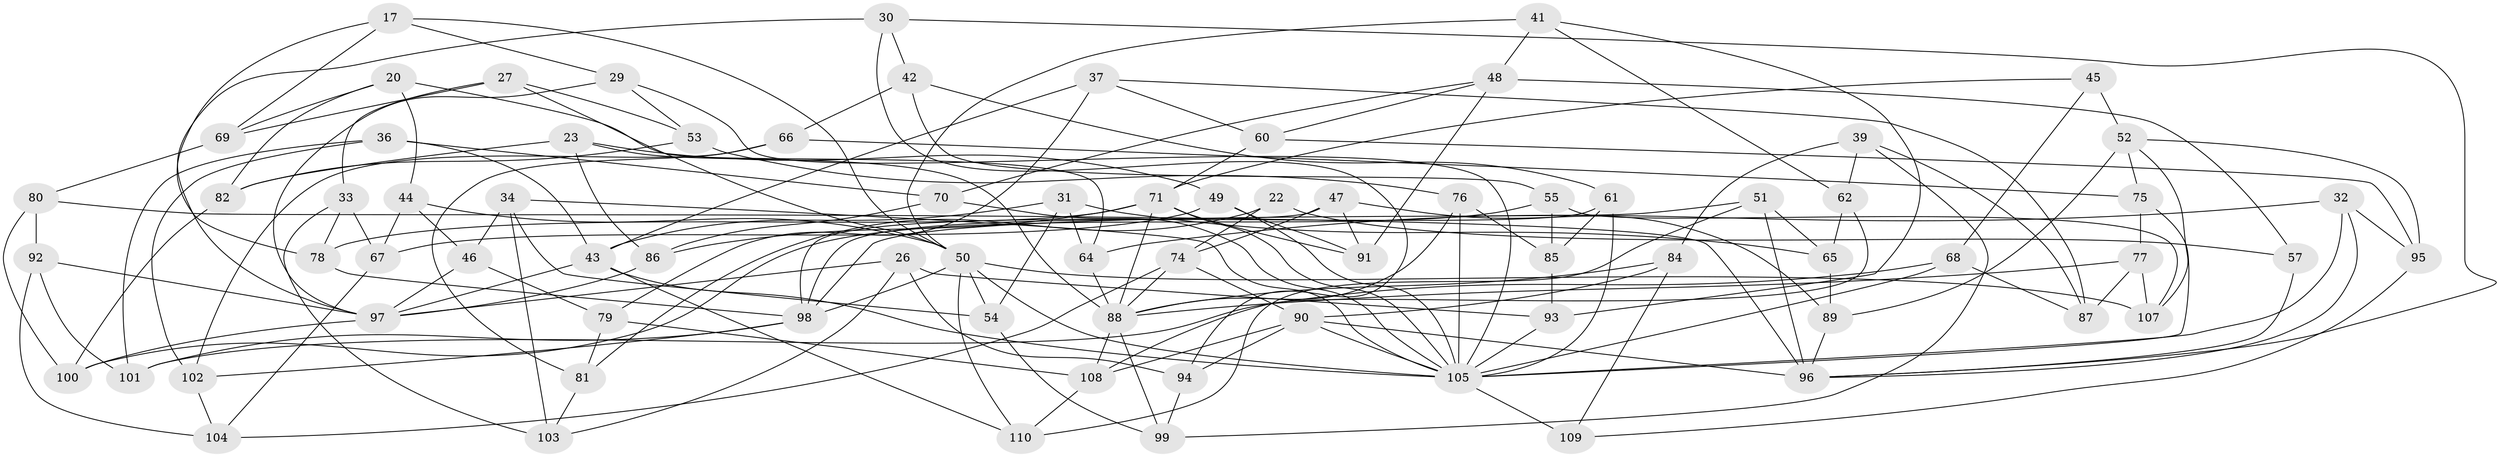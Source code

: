 // original degree distribution, {4: 1.0}
// Generated by graph-tools (version 1.1) at 2025/03/03/04/25 22:03:56]
// undirected, 77 vertices, 173 edges
graph export_dot {
graph [start="1"]
  node [color=gray90,style=filled];
  17;
  20;
  22;
  23;
  26;
  27;
  29;
  30;
  31;
  32;
  33;
  34;
  36;
  37;
  39;
  41;
  42;
  43 [super="+28+21"];
  44;
  45;
  46;
  47;
  48 [super="+16"];
  49;
  50 [super="+24+35"];
  51;
  52 [super="+38"];
  53;
  54;
  55;
  57;
  60;
  61 [super="+56"];
  62;
  64;
  65;
  66;
  67;
  68;
  69;
  70;
  71 [super="+25"];
  74 [super="+4"];
  75;
  76;
  77;
  78;
  79;
  80;
  81;
  82;
  84;
  85;
  86 [super="+58"];
  87;
  88 [super="+1+63+9"];
  89;
  90 [super="+14+83"];
  91;
  92;
  93;
  94;
  95;
  96 [super="+7+13"];
  97 [super="+72+73"];
  98 [super="+19"];
  99;
  100;
  101;
  102;
  103;
  104;
  105 [super="+6+18+40+59"];
  107;
  108 [super="+106"];
  109;
  110;
  17 -- 29;
  17 -- 78;
  17 -- 69;
  17 -- 50;
  20 -- 82;
  20 -- 69;
  20 -- 64;
  20 -- 44;
  22 -- 81;
  22 -- 57;
  22 -- 74 [weight=2];
  23 -- 86;
  23 -- 82;
  23 -- 49;
  23 -- 88;
  26 -- 97;
  26 -- 94;
  26 -- 93;
  26 -- 103;
  27 -- 53;
  27 -- 69;
  27 -- 33;
  27 -- 50;
  29 -- 53;
  29 -- 105;
  29 -- 97;
  30 -- 42;
  30 -- 94;
  30 -- 97;
  30 -- 96;
  31 -- 54;
  31 -- 43;
  31 -- 64;
  31 -- 65;
  32 -- 95;
  32 -- 105;
  32 -- 64;
  32 -- 96;
  33 -- 78;
  33 -- 103;
  33 -- 67;
  34 -- 46;
  34 -- 54;
  34 -- 103;
  34 -- 105;
  36 -- 70;
  36 -- 101;
  36 -- 102;
  36 -- 43;
  37 -- 60;
  37 -- 79;
  37 -- 87;
  37 -- 43;
  39 -- 84;
  39 -- 99;
  39 -- 62;
  39 -- 87;
  41 -- 62;
  41 -- 93;
  41 -- 48;
  41 -- 50;
  42 -- 66;
  42 -- 55;
  42 -- 61;
  43 -- 105 [weight=2];
  43 -- 97 [weight=2];
  43 -- 110;
  44 -- 67;
  44 -- 46;
  44 -- 50;
  45 -- 68;
  45 -- 52 [weight=2];
  45 -- 71;
  46 -- 79;
  46 -- 97;
  47 -- 89;
  47 -- 74;
  47 -- 91;
  47 -- 98;
  48 -- 60;
  48 -- 57 [weight=2];
  48 -- 91;
  48 -- 70;
  49 -- 91;
  49 -- 67;
  49 -- 105;
  50 -- 110;
  50 -- 98;
  50 -- 105 [weight=2];
  50 -- 54;
  50 -- 107;
  51 -- 98;
  51 -- 65;
  51 -- 110;
  51 -- 96;
  52 -- 107;
  52 -- 75;
  52 -- 89;
  52 -- 95;
  53 -- 82;
  53 -- 76;
  54 -- 99;
  55 -- 107;
  55 -- 85;
  55 -- 100;
  57 -- 96;
  60 -- 95;
  60 -- 71;
  61 -- 98 [weight=2];
  61 -- 85;
  61 -- 105 [weight=2];
  62 -- 65;
  62 -- 108;
  64 -- 88;
  65 -- 89;
  66 -- 75;
  66 -- 81;
  66 -- 102;
  67 -- 104;
  68 -- 101;
  68 -- 87;
  68 -- 105;
  69 -- 80;
  70 -- 86;
  70 -- 105;
  71 -- 86 [weight=2];
  71 -- 91;
  71 -- 88;
  71 -- 78;
  71 -- 105;
  74 -- 88;
  74 -- 104;
  74 -- 90;
  75 -- 77;
  75 -- 105;
  76 -- 85;
  76 -- 88;
  76 -- 105;
  77 -- 87;
  77 -- 107;
  77 -- 88;
  78 -- 98;
  79 -- 81;
  79 -- 108;
  80 -- 100;
  80 -- 92;
  80 -- 96;
  81 -- 103;
  82 -- 100;
  84 -- 109;
  84 -- 88;
  84 -- 90;
  85 -- 93;
  86 -- 97 [weight=2];
  88 -- 99;
  88 -- 108 [weight=2];
  89 -- 96;
  90 -- 94;
  90 -- 96 [weight=2];
  90 -- 105 [weight=2];
  90 -- 108;
  92 -- 104;
  92 -- 101;
  92 -- 97;
  93 -- 105;
  94 -- 99;
  95 -- 109;
  97 -- 100;
  98 -- 101;
  98 -- 102;
  102 -- 104;
  105 -- 109 [weight=2];
  108 -- 110;
}
